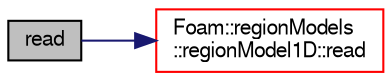 digraph "read"
{
  bgcolor="transparent";
  edge [fontname="FreeSans",fontsize="10",labelfontname="FreeSans",labelfontsize="10"];
  node [fontname="FreeSans",fontsize="10",shape=record];
  rankdir="LR";
  Node150 [label="read",height=0.2,width=0.4,color="black", fillcolor="grey75", style="filled", fontcolor="black"];
  Node150 -> Node151 [color="midnightblue",fontsize="10",style="solid",fontname="FreeSans"];
  Node151 [label="Foam::regionModels\l::regionModel1D::read",height=0.2,width=0.4,color="red",URL="$a29002.html#af816873151ddb0126e98bb2f914d8ed5",tooltip="Read control parameters from dictionary. "];
}
